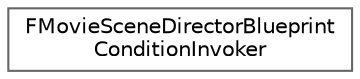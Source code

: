 digraph "Graphical Class Hierarchy"
{
 // INTERACTIVE_SVG=YES
 // LATEX_PDF_SIZE
  bgcolor="transparent";
  edge [fontname=Helvetica,fontsize=10,labelfontname=Helvetica,labelfontsize=10];
  node [fontname=Helvetica,fontsize=10,shape=box,height=0.2,width=0.4];
  rankdir="LR";
  Node0 [id="Node000000",label="FMovieSceneDirectorBlueprint\lConditionInvoker",height=0.2,width=0.4,color="grey40", fillcolor="white", style="filled",URL="$d5/dba/structFMovieSceneDirectorBlueprintConditionInvoker.html",tooltip="Utility class for invoking director blueprint condition endpoints."];
}
